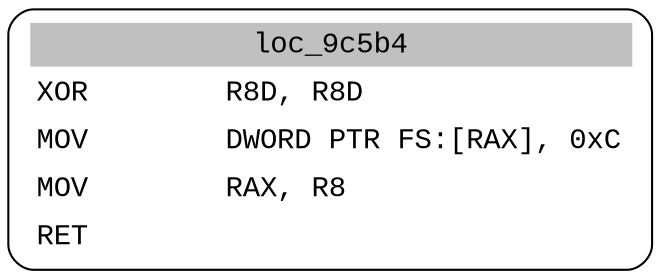 digraph asm_graph {
1941 [
shape="Mrecord" fontname="Courier New"label =<<table border="0" cellborder="0" cellpadding="3"><tr><td align="center" colspan="2" bgcolor="grey">loc_9c5b4</td></tr><tr><td align="left">XOR        R8D, R8D</td></tr><tr><td align="left">MOV        DWORD PTR FS:[RAX], 0xC</td></tr><tr><td align="left">MOV        RAX, R8</td></tr><tr><td align="left">RET        </td></tr></table>> ];
}